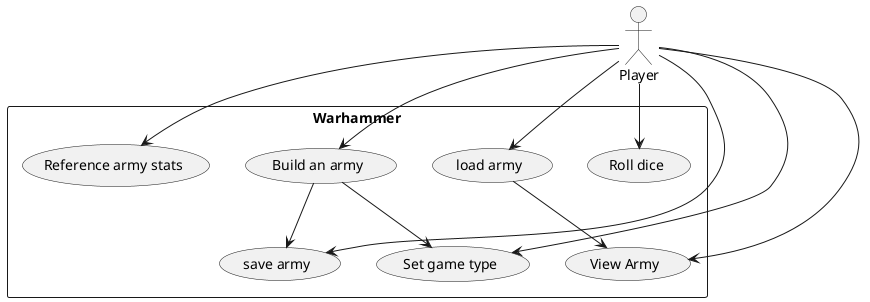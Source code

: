 @startuml usecase


rectangle Warhammer{
' usecase keyword creates ovals
  usecase "Build an army" as UC1
  usecase "save army" as UC2
  usecase "load army" as UC3
  usecase "View Army" as UC4
  usecase "Reference army stats" as UC5
  usecase "Set game type" as UC6
  usecase "Roll dice" as UC7
}

actor Player as p

p --> UC1
p --> UC2
p --> UC3
p --> UC4
p --> UC5
p --> UC6
p --> UC7

UC1 --> UC2
UC3 --> UC4
UC1 --> UC6
@enduml
